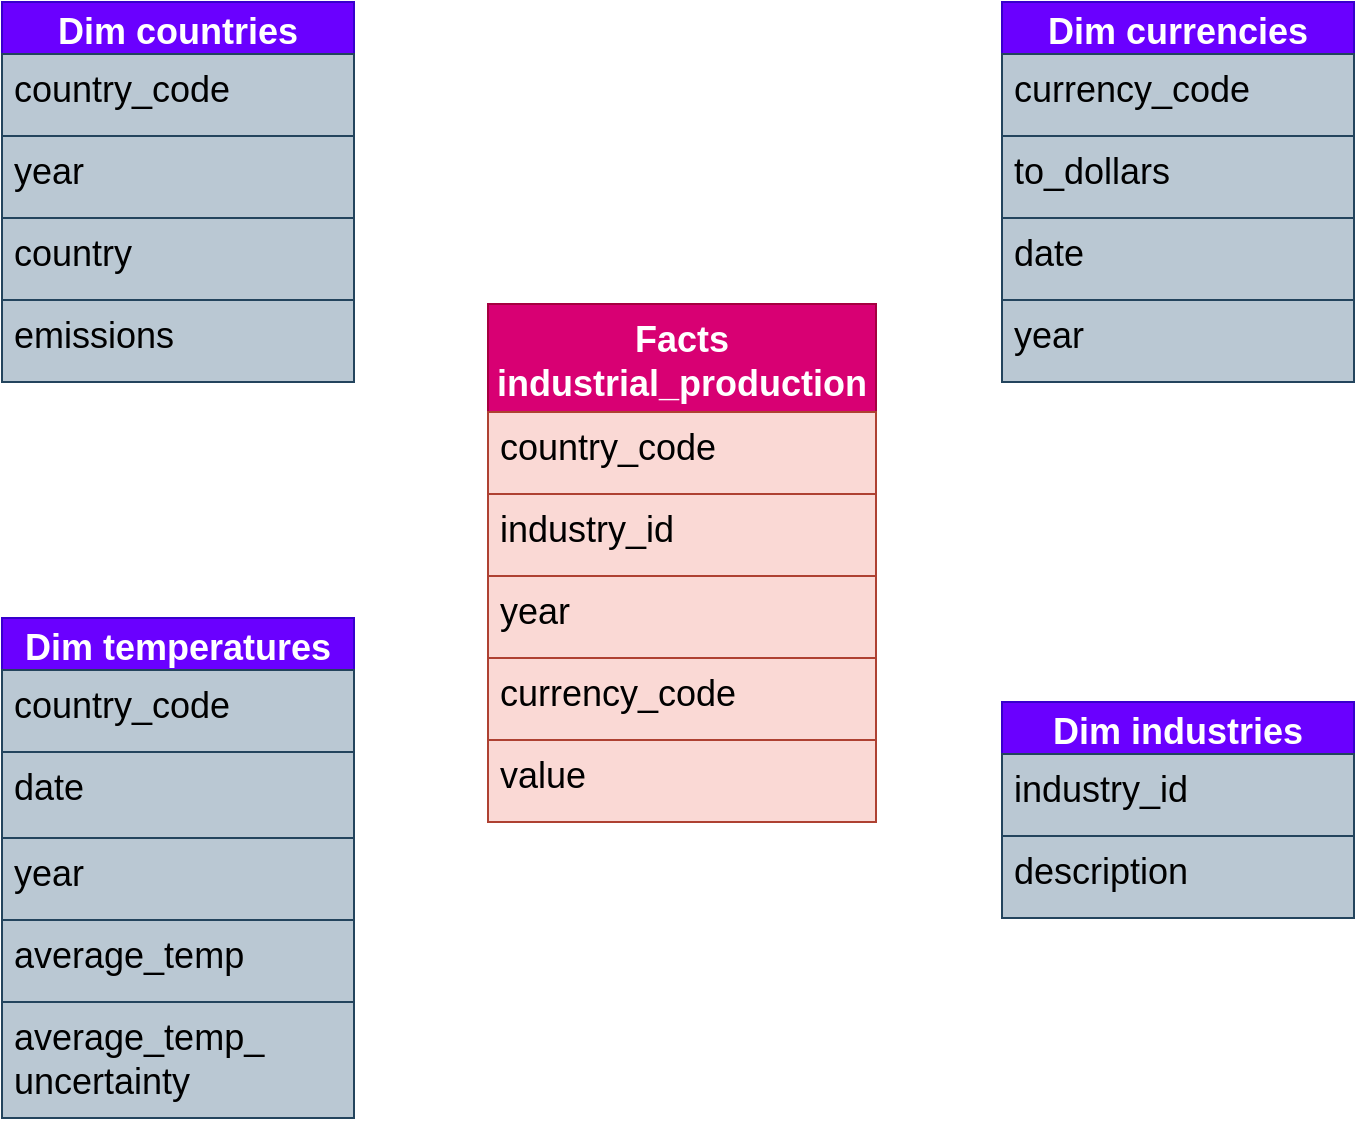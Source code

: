 <mxfile version="13.1.3">
    <diagram id="6hGFLwfOUW9BJ-s0fimq" name="Page-1">
        <mxGraphModel dx="1004" dy="771" grid="1" gridSize="10" guides="1" tooltips="1" connect="1" arrows="1" fold="1" page="1" pageScale="1" pageWidth="800" pageHeight="800" math="0" shadow="0">
            <root>
                <mxCell id="0"/>
                <mxCell id="1" parent="0"/>
                <mxCell id="31" value="" style="group" parent="1" vertex="1" connectable="0">
                    <mxGeometry x="303" y="271" width="194" height="249" as="geometry"/>
                </mxCell>
                <mxCell id="14" value="Facts&#10;industrial_production" style="swimlane;fontStyle=1;childLayout=stackLayout;horizontal=1;startSize=54;fillColor=#d80073;horizontalStack=0;resizeParent=1;resizeParentMax=0;resizeLast=0;collapsible=1;marginBottom=0;fontSize=18;fontFamily=Helvetica;strokeColor=#A50040;fontColor=#ffffff;" parent="31" vertex="1">
                    <mxGeometry width="194" height="177" as="geometry"/>
                </mxCell>
                <mxCell id="15" value="country_code" style="text;align=left;verticalAlign=top;spacingLeft=4;spacingRight=4;overflow=hidden;rotatable=0;points=[[0,0.5],[1,0.5]];portConstraint=eastwest;fontSize=18;fillColor=#fad9d5;strokeColor=#ae4132;fontColor=#000000;" parent="14" vertex="1">
                    <mxGeometry y="54" width="194" height="41" as="geometry"/>
                </mxCell>
                <mxCell id="16" value="industry_id" style="text;align=left;verticalAlign=top;spacingLeft=4;spacingRight=4;overflow=hidden;rotatable=0;points=[[0,0.5],[1,0.5]];portConstraint=eastwest;fontSize=18;fillColor=#fad9d5;strokeColor=#ae4132;fontColor=#000000;" parent="14" vertex="1">
                    <mxGeometry y="95" width="194" height="41" as="geometry"/>
                </mxCell>
                <mxCell id="17" value="year" style="text;align=left;verticalAlign=top;spacingLeft=4;spacingRight=4;overflow=hidden;rotatable=0;points=[[0,0.5],[1,0.5]];portConstraint=eastwest;fontSize=18;fillColor=#fad9d5;strokeColor=#ae4132;fontColor=#000000;" parent="14" vertex="1">
                    <mxGeometry y="136" width="194" height="41" as="geometry"/>
                </mxCell>
                <mxCell id="29" value="currency_code" style="text;align=left;verticalAlign=top;spacingLeft=4;spacingRight=4;overflow=hidden;rotatable=0;points=[[0,0.5],[1,0.5]];portConstraint=eastwest;fontSize=18;fillColor=#fad9d5;strokeColor=#ae4132;fontColor=#000000;" parent="31" vertex="1">
                    <mxGeometry y="177" width="194" height="41" as="geometry"/>
                </mxCell>
                <mxCell id="30" value="value" style="text;align=left;verticalAlign=top;spacingLeft=4;spacingRight=4;overflow=hidden;rotatable=0;points=[[0,0.5],[1,0.5]];portConstraint=eastwest;fontSize=18;fillColor=#fad9d5;strokeColor=#ae4132;fontColor=#000000;" parent="31" vertex="1">
                    <mxGeometry y="218" width="194" height="41" as="geometry"/>
                </mxCell>
                <mxCell id="37" value="Dim currencies" style="swimlane;fontStyle=1;childLayout=stackLayout;horizontal=1;startSize=26;fillColor=#6a00ff;horizontalStack=0;resizeParent=1;resizeParentMax=0;resizeLast=0;collapsible=1;marginBottom=0;fontSize=18;fontFamily=Helvetica;strokeColor=#3700CC;fontColor=#ffffff;" parent="1" vertex="1">
                    <mxGeometry x="560" y="120" width="176" height="149" as="geometry"/>
                </mxCell>
                <mxCell id="38" value="currency_code" style="text;align=left;verticalAlign=top;spacingLeft=4;spacingRight=4;overflow=hidden;rotatable=0;points=[[0,0.5],[1,0.5]];portConstraint=eastwest;fontSize=18;fillColor=#bac8d3;strokeColor=#23445d;fontColor=#000000;" parent="37" vertex="1">
                    <mxGeometry y="26" width="176" height="41" as="geometry"/>
                </mxCell>
                <mxCell id="40" value="to_dollars" style="text;align=left;verticalAlign=top;spacingLeft=4;spacingRight=4;overflow=hidden;rotatable=0;points=[[0,0.5],[1,0.5]];portConstraint=eastwest;fontSize=18;fillColor=#bac8d3;strokeColor=#23445d;fontColor=#000000;" parent="37" vertex="1">
                    <mxGeometry y="67" width="176" height="41" as="geometry"/>
                </mxCell>
                <mxCell id="39" value="date" style="text;align=left;verticalAlign=top;spacingLeft=4;spacingRight=4;overflow=hidden;rotatable=0;points=[[0,0.5],[1,0.5]];portConstraint=eastwest;fontSize=18;fillColor=#bac8d3;strokeColor=#23445d;fontColor=#000000;" parent="37" vertex="1">
                    <mxGeometry y="108" width="176" height="41" as="geometry"/>
                </mxCell>
                <mxCell id="32" value="Dim countries" style="swimlane;fontStyle=1;childLayout=stackLayout;horizontal=1;startSize=26;fillColor=#6a00ff;horizontalStack=0;resizeParent=1;resizeParentMax=0;resizeLast=0;collapsible=1;marginBottom=0;fontSize=18;fontFamily=Helvetica;strokeColor=#3700CC;fontColor=#ffffff;" parent="1" vertex="1">
                    <mxGeometry x="60" y="120" width="176" height="149" as="geometry"/>
                </mxCell>
                <mxCell id="33" value="country_code" style="text;align=left;verticalAlign=top;spacingLeft=4;spacingRight=4;overflow=hidden;rotatable=0;points=[[0,0.5],[1,0.5]];portConstraint=eastwest;fontSize=18;fillColor=#bac8d3;strokeColor=#23445d;fontColor=#000000;" parent="32" vertex="1">
                    <mxGeometry y="26" width="176" height="41" as="geometry"/>
                </mxCell>
                <mxCell id="34" value="year" style="text;align=left;verticalAlign=top;spacingLeft=4;spacingRight=4;overflow=hidden;rotatable=0;points=[[0,0.5],[1,0.5]];portConstraint=eastwest;fontSize=18;fillColor=#bac8d3;strokeColor=#23445d;fontColor=#000000;" parent="32" vertex="1">
                    <mxGeometry y="67" width="176" height="41" as="geometry"/>
                </mxCell>
                <mxCell id="35" value="country" style="text;align=left;verticalAlign=top;spacingLeft=4;spacingRight=4;overflow=hidden;rotatable=0;points=[[0,0.5],[1,0.5]];portConstraint=eastwest;fontSize=18;fillColor=#bac8d3;strokeColor=#23445d;fontColor=#000000;" parent="32" vertex="1">
                    <mxGeometry y="108" width="176" height="41" as="geometry"/>
                </mxCell>
                <mxCell id="42" value="emissions" style="text;align=left;verticalAlign=top;spacingLeft=4;spacingRight=4;overflow=hidden;rotatable=0;points=[[0,0.5],[1,0.5]];portConstraint=eastwest;fontSize=18;fillColor=#bac8d3;strokeColor=#23445d;fontColor=#000000;" parent="1" vertex="1">
                    <mxGeometry x="60" y="269" width="176" height="41" as="geometry"/>
                </mxCell>
                <mxCell id="44" value="Dim temperatures" style="swimlane;fontStyle=1;childLayout=stackLayout;horizontal=1;startSize=26;fillColor=#6a00ff;horizontalStack=0;resizeParent=1;resizeParentMax=0;resizeLast=0;collapsible=1;marginBottom=0;fontSize=18;fontFamily=Helvetica;strokeColor=#3700CC;fontColor=#ffffff;" parent="1" vertex="1">
                    <mxGeometry x="60" y="428" width="176" height="151" as="geometry"/>
                </mxCell>
                <mxCell id="45" value="country_code" style="text;align=left;verticalAlign=top;spacingLeft=4;spacingRight=4;overflow=hidden;rotatable=0;points=[[0,0.5],[1,0.5]];portConstraint=eastwest;fontSize=18;fillColor=#bac8d3;strokeColor=#23445d;fontColor=#000000;" parent="44" vertex="1">
                    <mxGeometry y="26" width="176" height="41" as="geometry"/>
                </mxCell>
                <mxCell id="46" value="date" style="text;align=left;verticalAlign=top;spacingLeft=4;spacingRight=4;overflow=hidden;rotatable=0;points=[[0,0.5],[1,0.5]];portConstraint=eastwest;fontSize=18;fillColor=#bac8d3;strokeColor=#23445d;fontColor=#000000;" parent="44" vertex="1">
                    <mxGeometry y="67" width="176" height="43" as="geometry"/>
                </mxCell>
                <mxCell id="47" value="year" style="text;align=left;verticalAlign=top;spacingLeft=4;spacingRight=4;overflow=hidden;rotatable=0;points=[[0,0.5],[1,0.5]];portConstraint=eastwest;fontSize=18;fillColor=#bac8d3;strokeColor=#23445d;fontColor=#000000;" parent="44" vertex="1">
                    <mxGeometry y="110" width="176" height="41" as="geometry"/>
                </mxCell>
                <mxCell id="49" value="average_temp" style="text;align=left;verticalAlign=top;spacingLeft=4;spacingRight=4;overflow=hidden;rotatable=0;points=[[0,0.5],[1,0.5]];portConstraint=eastwest;fontSize=18;fillColor=#bac8d3;strokeColor=#23445d;fontColor=#000000;" parent="1" vertex="1">
                    <mxGeometry x="60" y="579" width="176" height="41" as="geometry"/>
                </mxCell>
                <mxCell id="50" value="average_temp_&#10;uncertainty" style="text;align=left;verticalAlign=top;spacingLeft=4;spacingRight=4;overflow=hidden;rotatable=0;points=[[0,0.5],[1,0.5]];portConstraint=eastwest;fontSize=18;fillColor=#bac8d3;strokeColor=#23445d;fontColor=#000000;" parent="1" vertex="1">
                    <mxGeometry x="60" y="620" width="176" height="58" as="geometry"/>
                </mxCell>
                <mxCell id="51" value="Dim industries" style="swimlane;fontStyle=1;childLayout=stackLayout;horizontal=1;startSize=26;fillColor=#6a00ff;horizontalStack=0;resizeParent=1;resizeParentMax=0;resizeLast=0;collapsible=1;marginBottom=0;fontSize=18;fontFamily=Helvetica;strokeColor=#3700CC;fontColor=#ffffff;" parent="1" vertex="1">
                    <mxGeometry x="560" y="470" width="176" height="108" as="geometry"/>
                </mxCell>
                <mxCell id="52" value="industry_id" style="text;align=left;verticalAlign=top;spacingLeft=4;spacingRight=4;overflow=hidden;rotatable=0;points=[[0,0.5],[1,0.5]];portConstraint=eastwest;fontSize=18;fillColor=#bac8d3;strokeColor=#23445d;fontColor=#000000;" parent="51" vertex="1">
                    <mxGeometry y="26" width="176" height="41" as="geometry"/>
                </mxCell>
                <mxCell id="53" value="description" style="text;align=left;verticalAlign=top;spacingLeft=4;spacingRight=4;overflow=hidden;rotatable=0;points=[[0,0.5],[1,0.5]];portConstraint=eastwest;fontSize=18;fillColor=#bac8d3;strokeColor=#23445d;fontColor=#000000;" parent="51" vertex="1">
                    <mxGeometry y="67" width="176" height="41" as="geometry"/>
                </mxCell>
                <mxCell id="54" value="year" style="text;align=left;verticalAlign=top;spacingLeft=4;spacingRight=4;overflow=hidden;rotatable=0;points=[[0,0.5],[1,0.5]];portConstraint=eastwest;fontSize=18;fillColor=#bac8d3;strokeColor=#23445d;fontColor=#000000;" vertex="1" parent="1">
                    <mxGeometry x="560" y="269" width="176" height="41" as="geometry"/>
                </mxCell>
            </root>
        </mxGraphModel>
    </diagram>
</mxfile>